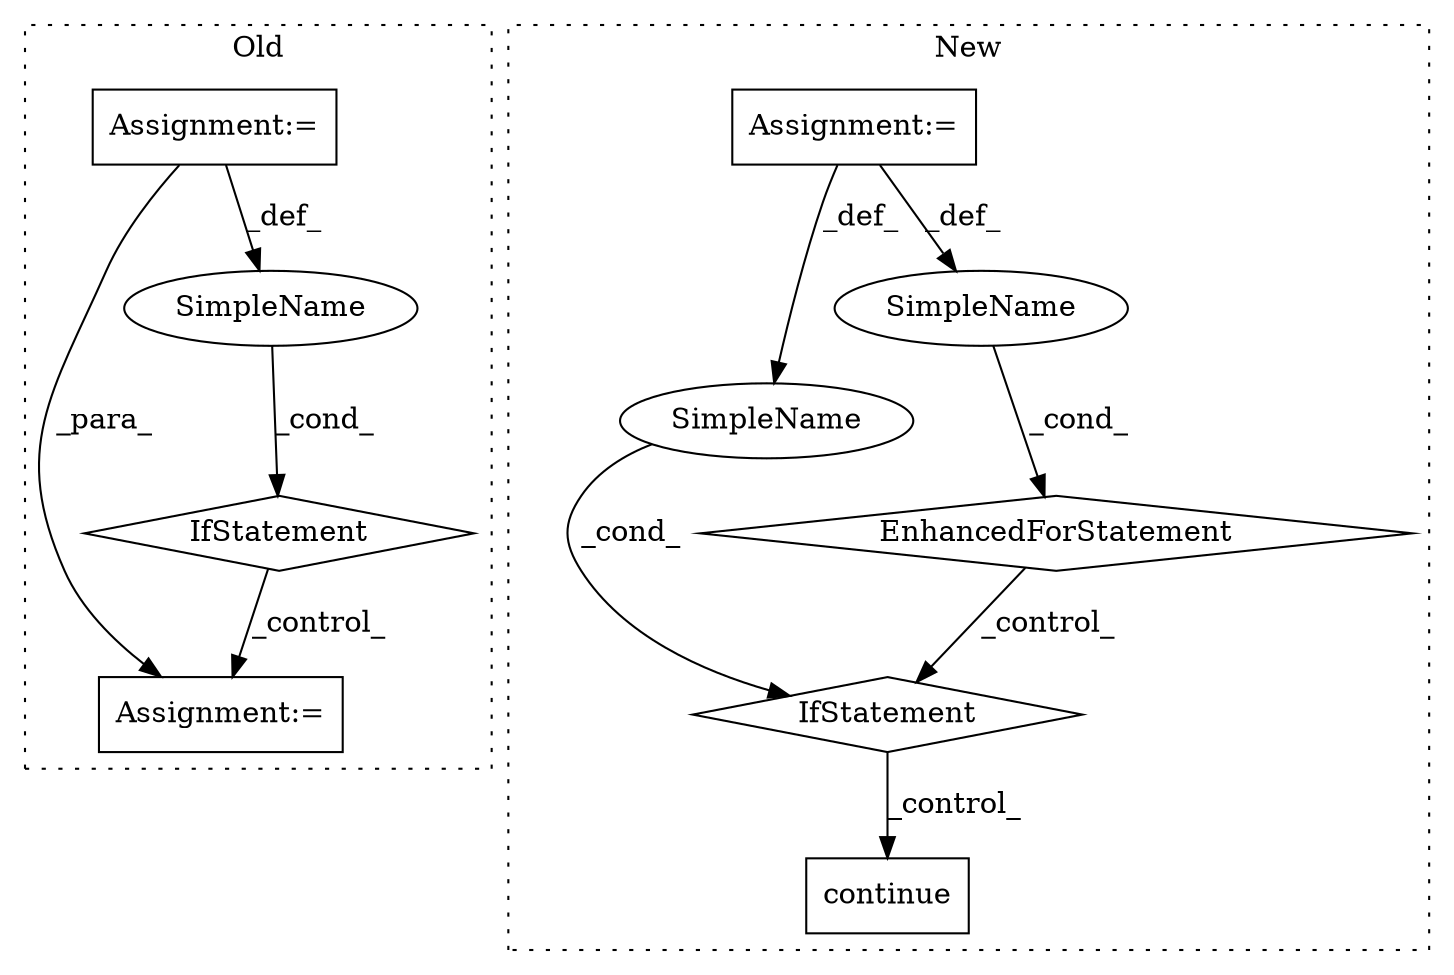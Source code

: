 digraph G {
subgraph cluster0 {
1 [label="IfStatement" a="25" s="550,568" l="4,2" shape="diamond"];
8 [label="Assignment:=" a="7" s="375" l="1" shape="box"];
9 [label="Assignment:=" a="7" s="668" l="2" shape="box"];
10 [label="SimpleName" a="42" s="" l="" shape="ellipse"];
label = "Old";
style="dotted";
}
subgraph cluster1 {
2 [label="continue" a="18" s="725" l="9" shape="box"];
3 [label="IfStatement" a="25" s="695,713" l="4,2" shape="diamond"];
4 [label="SimpleName" a="42" s="" l="" shape="ellipse"];
5 [label="Assignment:=" a="7" s="540,609" l="53,2" shape="box"];
6 [label="SimpleName" a="42" s="597" l="1" shape="ellipse"];
7 [label="EnhancedForStatement" a="70" s="540,609" l="53,2" shape="diamond"];
label = "New";
style="dotted";
}
1 -> 9 [label="_control_"];
3 -> 2 [label="_control_"];
4 -> 3 [label="_cond_"];
5 -> 6 [label="_def_"];
5 -> 4 [label="_def_"];
6 -> 7 [label="_cond_"];
7 -> 3 [label="_control_"];
8 -> 9 [label="_para_"];
8 -> 10 [label="_def_"];
10 -> 1 [label="_cond_"];
}